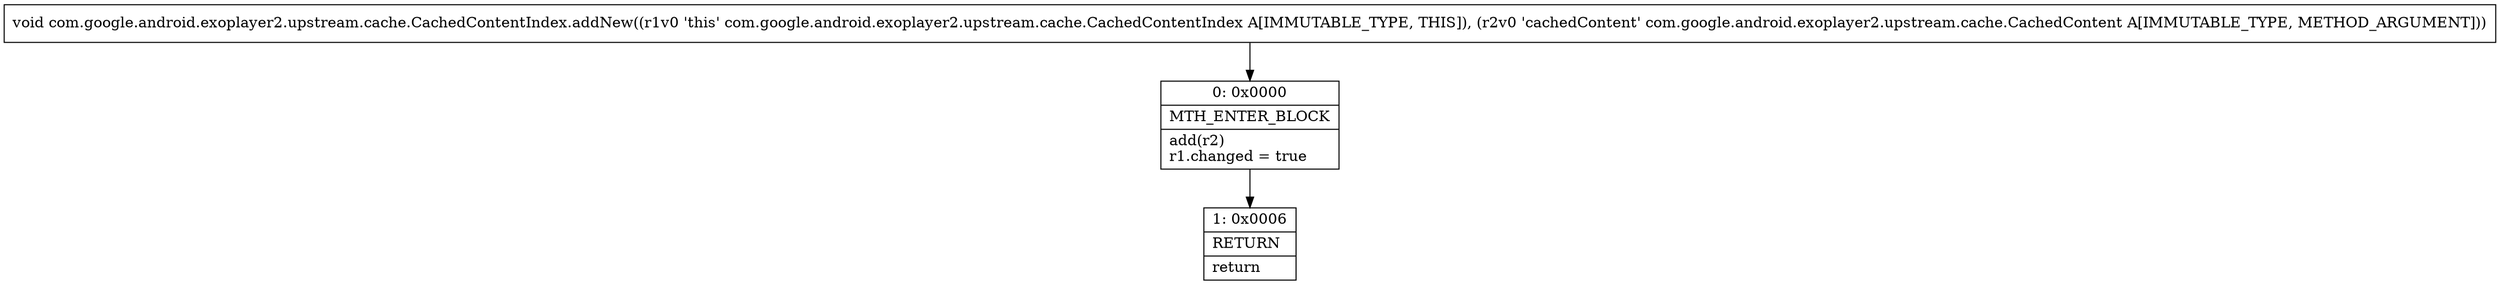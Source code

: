 digraph "CFG forcom.google.android.exoplayer2.upstream.cache.CachedContentIndex.addNew(Lcom\/google\/android\/exoplayer2\/upstream\/cache\/CachedContent;)V" {
Node_0 [shape=record,label="{0\:\ 0x0000|MTH_ENTER_BLOCK\l|add(r2)\lr1.changed = true\l}"];
Node_1 [shape=record,label="{1\:\ 0x0006|RETURN\l|return\l}"];
MethodNode[shape=record,label="{void com.google.android.exoplayer2.upstream.cache.CachedContentIndex.addNew((r1v0 'this' com.google.android.exoplayer2.upstream.cache.CachedContentIndex A[IMMUTABLE_TYPE, THIS]), (r2v0 'cachedContent' com.google.android.exoplayer2.upstream.cache.CachedContent A[IMMUTABLE_TYPE, METHOD_ARGUMENT])) }"];
MethodNode -> Node_0;
Node_0 -> Node_1;
}

